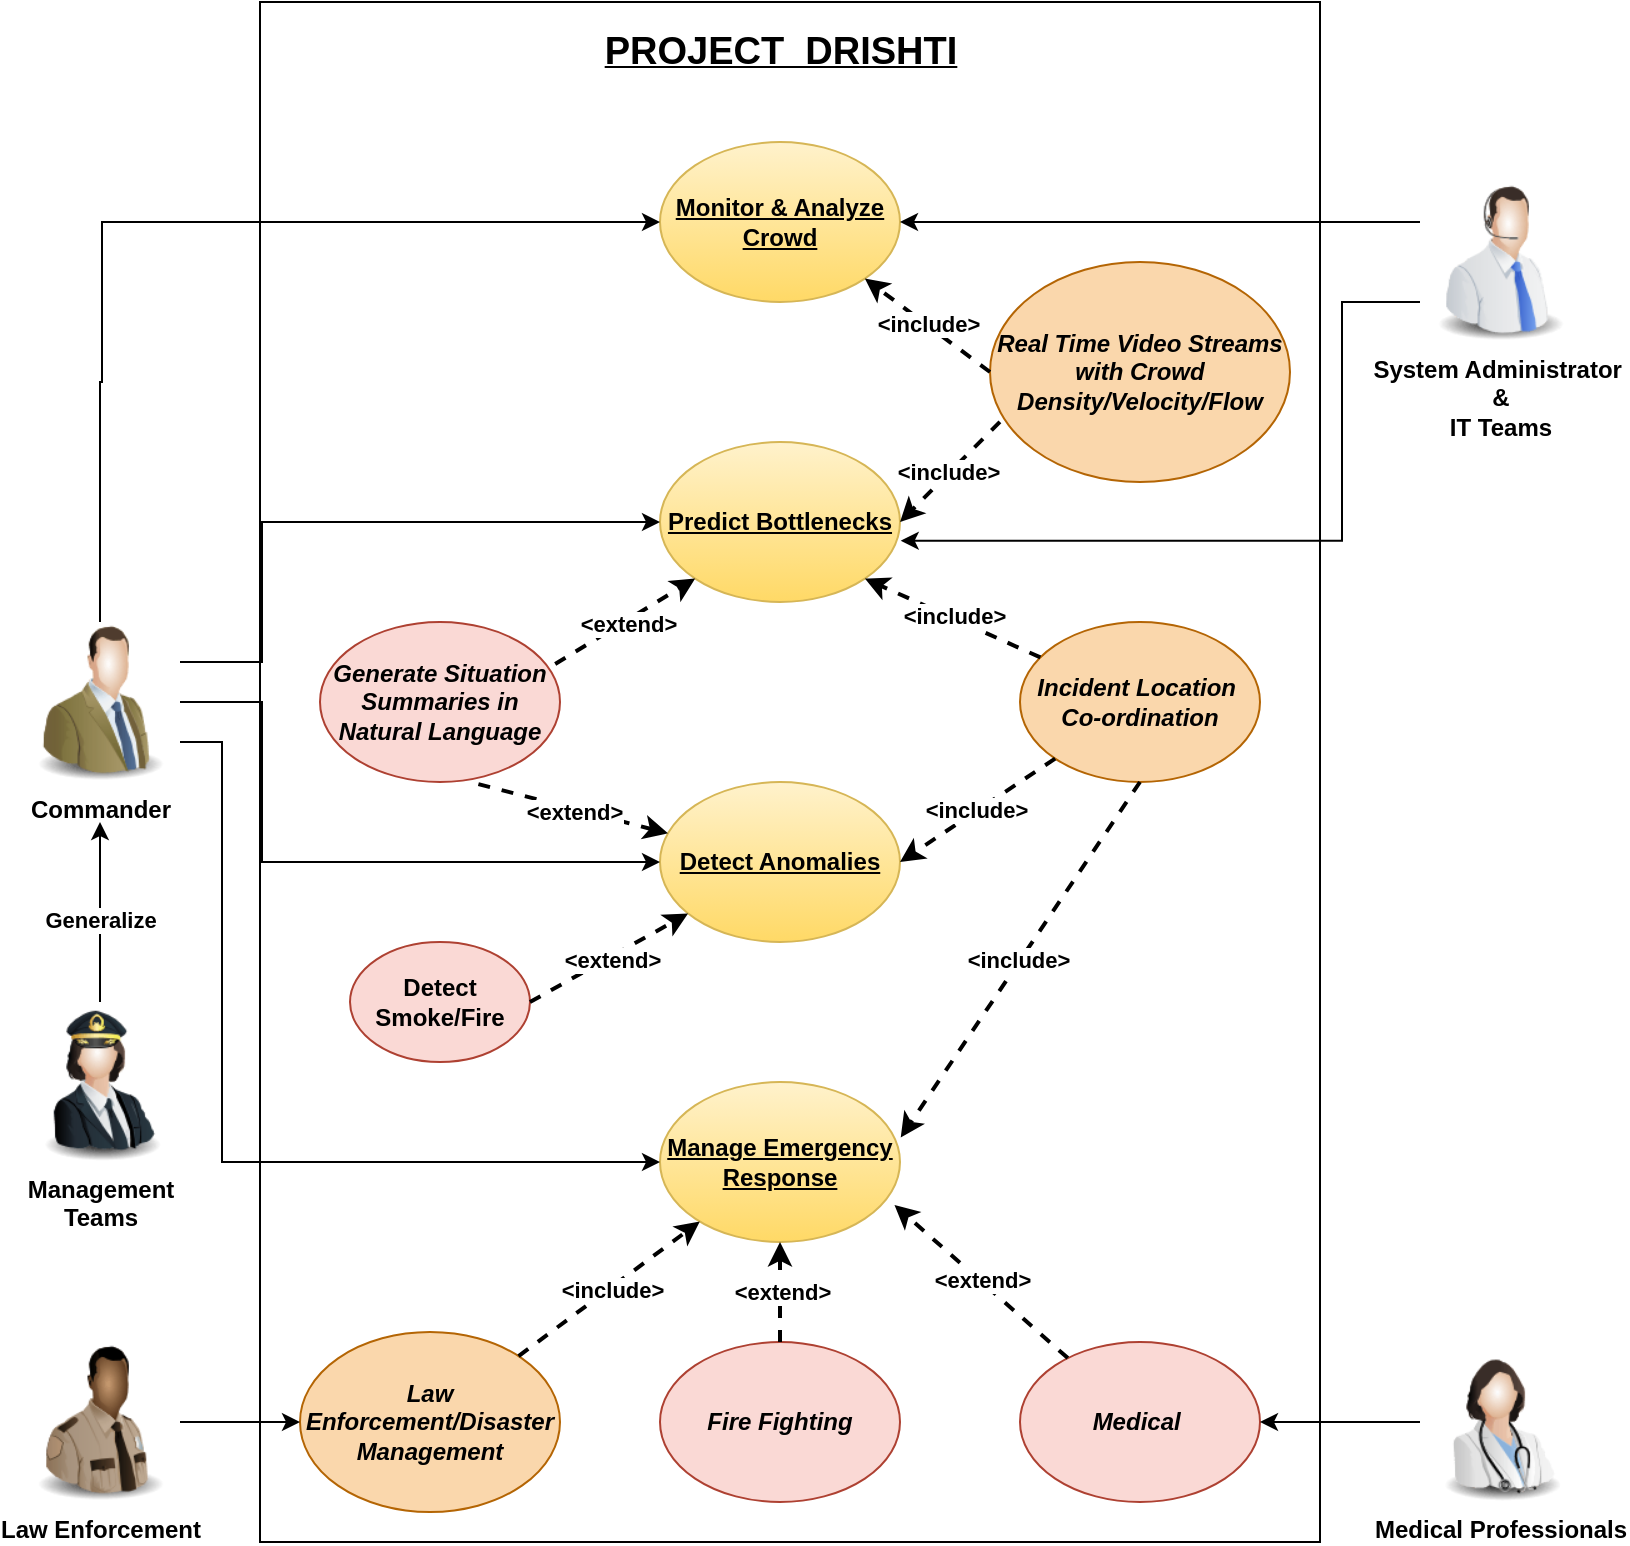 <mxfile version="27.2.0">
  <diagram name="Page-1" id="cNQ3jGSSwMzKaeNfMzMZ">
    <mxGraphModel dx="1042" dy="1662" grid="1" gridSize="10" guides="1" tooltips="1" connect="1" arrows="1" fold="1" page="1" pageScale="1" pageWidth="850" pageHeight="1100" math="0" shadow="0">
      <root>
        <mxCell id="0" />
        <mxCell id="1" parent="0" />
        <mxCell id="q2KytA-D3xJXwT2xgLaa-54" value="" style="rounded=0;whiteSpace=wrap;html=1;" vertex="1" parent="1">
          <mxGeometry x="140" y="-30" width="530" height="770" as="geometry" />
        </mxCell>
        <mxCell id="q2KytA-D3xJXwT2xgLaa-1" value="&lt;b&gt;&lt;u&gt;Monitor &amp;amp; Analyze&lt;/u&gt;&lt;/b&gt;&lt;div&gt;&lt;b&gt;&lt;u&gt;Crowd&lt;/u&gt;&lt;/b&gt;&lt;/div&gt;" style="ellipse;whiteSpace=wrap;html=1;fillColor=#fff2cc;gradientColor=#ffd966;strokeColor=#d6b656;" vertex="1" parent="1">
          <mxGeometry x="340" y="40" width="120" height="80" as="geometry" />
        </mxCell>
        <mxCell id="q2KytA-D3xJXwT2xgLaa-2" value="&lt;b&gt;&lt;u&gt;Predict Bottlenecks&lt;/u&gt;&lt;/b&gt;" style="ellipse;whiteSpace=wrap;html=1;fillColor=#fff2cc;gradientColor=#ffd966;strokeColor=#d6b656;" vertex="1" parent="1">
          <mxGeometry x="340" y="190" width="120" height="80" as="geometry" />
        </mxCell>
        <mxCell id="q2KytA-D3xJXwT2xgLaa-3" value="&lt;b&gt;&lt;u&gt;Detect Anomalies&lt;/u&gt;&lt;/b&gt;" style="ellipse;whiteSpace=wrap;html=1;fillColor=#fff2cc;gradientColor=#ffd966;strokeColor=#d6b656;" vertex="1" parent="1">
          <mxGeometry x="340" y="360" width="120" height="80" as="geometry" />
        </mxCell>
        <mxCell id="q2KytA-D3xJXwT2xgLaa-4" value="&lt;b&gt;&lt;u&gt;Manage Emergency Response&lt;/u&gt;&lt;/b&gt;" style="ellipse;whiteSpace=wrap;html=1;fillColor=#fff2cc;gradientColor=#ffd966;strokeColor=#d6b656;" vertex="1" parent="1">
          <mxGeometry x="340" y="510" width="120" height="80" as="geometry" />
        </mxCell>
        <mxCell id="q2KytA-D3xJXwT2xgLaa-5" value="&lt;b&gt;&lt;i&gt;Generate Situation Summaries in Natural Language&lt;/i&gt;&lt;/b&gt;" style="ellipse;whiteSpace=wrap;html=1;fillColor=#fad9d5;strokeColor=#ae4132;" vertex="1" parent="1">
          <mxGeometry x="170" y="280" width="120" height="80" as="geometry" />
        </mxCell>
        <mxCell id="q2KytA-D3xJXwT2xgLaa-6" value="&lt;b&gt;&lt;i&gt;Incident Location&amp;nbsp;&lt;/i&gt;&lt;/b&gt;&lt;div&gt;&lt;b&gt;&lt;i&gt;Co-ordination&lt;/i&gt;&lt;/b&gt;&lt;/div&gt;" style="ellipse;whiteSpace=wrap;html=1;fillColor=#fad7ac;strokeColor=#b46504;" vertex="1" parent="1">
          <mxGeometry x="520" y="280" width="120" height="80" as="geometry" />
        </mxCell>
        <mxCell id="q2KytA-D3xJXwT2xgLaa-7" value="&lt;b&gt;&lt;i&gt;Medical&amp;nbsp;&lt;/i&gt;&lt;/b&gt;" style="ellipse;whiteSpace=wrap;html=1;fillColor=#fad9d5;strokeColor=#ae4132;" vertex="1" parent="1">
          <mxGeometry x="520" y="640" width="120" height="80" as="geometry" />
        </mxCell>
        <mxCell id="q2KytA-D3xJXwT2xgLaa-8" value="&lt;b&gt;&lt;i&gt;Fire Fighting&lt;/i&gt;&lt;/b&gt;" style="ellipse;whiteSpace=wrap;html=1;fillColor=#fad9d5;strokeColor=#ae4132;" vertex="1" parent="1">
          <mxGeometry x="340" y="640" width="120" height="80" as="geometry" />
        </mxCell>
        <mxCell id="q2KytA-D3xJXwT2xgLaa-9" value="&lt;b&gt;&lt;i&gt;Law Enforcement/Disaster Management&lt;/i&gt;&lt;/b&gt;" style="ellipse;whiteSpace=wrap;html=1;fillColor=#fad7ac;strokeColor=#b46504;" vertex="1" parent="1">
          <mxGeometry x="160" y="635" width="130" height="90" as="geometry" />
        </mxCell>
        <mxCell id="q2KytA-D3xJXwT2xgLaa-10" value="" style="endArrow=classic;html=1;rounded=0;entryX=1.003;entryY=0.347;entryDx=0;entryDy=0;entryPerimeter=0;exitX=0.5;exitY=1;exitDx=0;exitDy=0;dashed=1;strokeWidth=2;" edge="1" parent="1" source="q2KytA-D3xJXwT2xgLaa-6" target="q2KytA-D3xJXwT2xgLaa-4">
          <mxGeometry width="50" height="50" relative="1" as="geometry">
            <mxPoint x="570" y="460" as="sourcePoint" />
            <mxPoint x="620" y="410" as="targetPoint" />
            <Array as="points" />
          </mxGeometry>
        </mxCell>
        <mxCell id="q2KytA-D3xJXwT2xgLaa-12" value="&lt;b&gt;&amp;lt;include&amp;gt;&lt;/b&gt;" style="edgeLabel;html=1;align=center;verticalAlign=middle;resizable=0;points=[];" vertex="1" connectable="0" parent="q2KytA-D3xJXwT2xgLaa-10">
          <mxGeometry x="0.01" y="-1" relative="1" as="geometry">
            <mxPoint as="offset" />
          </mxGeometry>
        </mxCell>
        <mxCell id="q2KytA-D3xJXwT2xgLaa-13" value="&lt;b&gt;&lt;i&gt;Real Time Video Streams with Crowd Density/Velocity/Flow&lt;/i&gt;&lt;/b&gt;" style="ellipse;whiteSpace=wrap;html=1;fillColor=#fad7ac;strokeColor=#b46504;" vertex="1" parent="1">
          <mxGeometry x="505" y="100" width="150" height="110" as="geometry" />
        </mxCell>
        <mxCell id="q2KytA-D3xJXwT2xgLaa-14" value="" style="endArrow=classic;html=1;rounded=0;exitX=0.66;exitY=1.013;exitDx=0;exitDy=0;dashed=1;strokeWidth=2;exitPerimeter=0;" edge="1" parent="1" source="q2KytA-D3xJXwT2xgLaa-5" target="q2KytA-D3xJXwT2xgLaa-3">
          <mxGeometry width="50" height="50" relative="1" as="geometry">
            <mxPoint x="330" y="260" as="sourcePoint" />
            <mxPoint x="210" y="438" as="targetPoint" />
            <Array as="points" />
          </mxGeometry>
        </mxCell>
        <mxCell id="q2KytA-D3xJXwT2xgLaa-15" value="&lt;b&gt;&amp;lt;extend&amp;gt;&lt;/b&gt;" style="edgeLabel;html=1;align=center;verticalAlign=middle;resizable=0;points=[];" vertex="1" connectable="0" parent="q2KytA-D3xJXwT2xgLaa-14">
          <mxGeometry x="0.01" y="-1" relative="1" as="geometry">
            <mxPoint as="offset" />
          </mxGeometry>
        </mxCell>
        <mxCell id="q2KytA-D3xJXwT2xgLaa-16" value="" style="endArrow=classic;html=1;rounded=0;entryX=1;entryY=0.5;entryDx=0;entryDy=0;dashed=1;strokeWidth=2;" edge="1" parent="1" source="q2KytA-D3xJXwT2xgLaa-6" target="q2KytA-D3xJXwT2xgLaa-3">
          <mxGeometry width="50" height="50" relative="1" as="geometry">
            <mxPoint x="500" y="311" as="sourcePoint" />
            <mxPoint x="380" y="489" as="targetPoint" />
            <Array as="points" />
          </mxGeometry>
        </mxCell>
        <mxCell id="q2KytA-D3xJXwT2xgLaa-17" value="&lt;b&gt;&amp;lt;include&amp;gt;&lt;/b&gt;" style="edgeLabel;html=1;align=center;verticalAlign=middle;resizable=0;points=[];" vertex="1" connectable="0" parent="q2KytA-D3xJXwT2xgLaa-16">
          <mxGeometry x="0.01" y="-1" relative="1" as="geometry">
            <mxPoint as="offset" />
          </mxGeometry>
        </mxCell>
        <mxCell id="q2KytA-D3xJXwT2xgLaa-18" value="" style="endArrow=classic;html=1;rounded=0;entryX=1;entryY=1;entryDx=0;entryDy=0;exitX=0;exitY=0.5;exitDx=0;exitDy=0;dashed=1;strokeWidth=2;" edge="1" parent="1" source="q2KytA-D3xJXwT2xgLaa-13" target="q2KytA-D3xJXwT2xgLaa-1">
          <mxGeometry width="50" height="50" relative="1" as="geometry">
            <mxPoint x="485" y="130" as="sourcePoint" />
            <mxPoint x="365" y="308" as="targetPoint" />
            <Array as="points" />
          </mxGeometry>
        </mxCell>
        <mxCell id="q2KytA-D3xJXwT2xgLaa-19" value="&lt;b&gt;&amp;lt;include&amp;gt;&lt;/b&gt;" style="edgeLabel;html=1;align=center;verticalAlign=middle;resizable=0;points=[];" vertex="1" connectable="0" parent="q2KytA-D3xJXwT2xgLaa-18">
          <mxGeometry x="0.01" y="-1" relative="1" as="geometry">
            <mxPoint as="offset" />
          </mxGeometry>
        </mxCell>
        <mxCell id="q2KytA-D3xJXwT2xgLaa-20" value="" style="endArrow=classic;html=1;rounded=0;entryX=1;entryY=0.5;entryDx=0;entryDy=0;exitX=0.033;exitY=0.727;exitDx=0;exitDy=0;dashed=1;strokeWidth=2;exitPerimeter=0;" edge="1" parent="1" source="q2KytA-D3xJXwT2xgLaa-13" target="q2KytA-D3xJXwT2xgLaa-2">
          <mxGeometry width="50" height="50" relative="1" as="geometry">
            <mxPoint x="485" y="160" as="sourcePoint" />
            <mxPoint x="365" y="338" as="targetPoint" />
            <Array as="points" />
          </mxGeometry>
        </mxCell>
        <mxCell id="q2KytA-D3xJXwT2xgLaa-21" value="&lt;b&gt;&amp;lt;include&amp;gt;&lt;/b&gt;" style="edgeLabel;html=1;align=center;verticalAlign=middle;resizable=0;points=[];" vertex="1" connectable="0" parent="q2KytA-D3xJXwT2xgLaa-20">
          <mxGeometry x="0.01" y="-1" relative="1" as="geometry">
            <mxPoint as="offset" />
          </mxGeometry>
        </mxCell>
        <mxCell id="q2KytA-D3xJXwT2xgLaa-22" value="" style="endArrow=classic;html=1;rounded=0;entryX=1;entryY=1;entryDx=0;entryDy=0;dashed=1;strokeWidth=2;" edge="1" parent="1" source="q2KytA-D3xJXwT2xgLaa-6" target="q2KytA-D3xJXwT2xgLaa-2">
          <mxGeometry width="50" height="50" relative="1" as="geometry">
            <mxPoint x="485" y="170" as="sourcePoint" />
            <mxPoint x="365" y="348" as="targetPoint" />
            <Array as="points" />
          </mxGeometry>
        </mxCell>
        <mxCell id="q2KytA-D3xJXwT2xgLaa-23" value="&lt;b&gt;&amp;lt;include&amp;gt;&lt;/b&gt;" style="edgeLabel;html=1;align=center;verticalAlign=middle;resizable=0;points=[];" vertex="1" connectable="0" parent="q2KytA-D3xJXwT2xgLaa-22">
          <mxGeometry x="0.01" y="-1" relative="1" as="geometry">
            <mxPoint as="offset" />
          </mxGeometry>
        </mxCell>
        <mxCell id="q2KytA-D3xJXwT2xgLaa-25" style="edgeStyle=orthogonalEdgeStyle;rounded=0;orthogonalLoop=1;jettySize=auto;html=1;entryX=0;entryY=0.5;entryDx=0;entryDy=0;" edge="1" parent="1" source="q2KytA-D3xJXwT2xgLaa-24" target="q2KytA-D3xJXwT2xgLaa-1">
          <mxGeometry relative="1" as="geometry">
            <mxPoint x="60" y="70" as="targetPoint" />
            <Array as="points">
              <mxPoint x="60" y="160" />
              <mxPoint x="61" y="160" />
              <mxPoint x="61" y="80" />
            </Array>
          </mxGeometry>
        </mxCell>
        <mxCell id="q2KytA-D3xJXwT2xgLaa-26" style="edgeStyle=orthogonalEdgeStyle;rounded=0;orthogonalLoop=1;jettySize=auto;html=1;exitX=1;exitY=0.25;exitDx=0;exitDy=0;entryX=0;entryY=0.5;entryDx=0;entryDy=0;" edge="1" parent="1" source="q2KytA-D3xJXwT2xgLaa-24" target="q2KytA-D3xJXwT2xgLaa-2">
          <mxGeometry relative="1" as="geometry">
            <mxPoint x="140" y="220" as="targetPoint" />
            <Array as="points">
              <mxPoint x="141" y="300" />
              <mxPoint x="141" y="230" />
            </Array>
          </mxGeometry>
        </mxCell>
        <mxCell id="q2KytA-D3xJXwT2xgLaa-28" style="edgeStyle=orthogonalEdgeStyle;rounded=0;orthogonalLoop=1;jettySize=auto;html=1;entryX=0;entryY=0.5;entryDx=0;entryDy=0;" edge="1" parent="1" source="q2KytA-D3xJXwT2xgLaa-24" target="q2KytA-D3xJXwT2xgLaa-3">
          <mxGeometry relative="1" as="geometry">
            <mxPoint x="140" y="410" as="targetPoint" />
            <Array as="points">
              <mxPoint x="141" y="320" />
              <mxPoint x="141" y="400" />
            </Array>
          </mxGeometry>
        </mxCell>
        <mxCell id="q2KytA-D3xJXwT2xgLaa-29" style="edgeStyle=orthogonalEdgeStyle;rounded=0;orthogonalLoop=1;jettySize=auto;html=1;exitX=1;exitY=0.75;exitDx=0;exitDy=0;entryX=0;entryY=0.5;entryDx=0;entryDy=0;" edge="1" parent="1" source="q2KytA-D3xJXwT2xgLaa-24" target="q2KytA-D3xJXwT2xgLaa-4">
          <mxGeometry relative="1" as="geometry">
            <mxPoint x="120" y="560" as="targetPoint" />
            <Array as="points">
              <mxPoint x="121" y="340" />
              <mxPoint x="121" y="550" />
            </Array>
          </mxGeometry>
        </mxCell>
        <mxCell id="q2KytA-D3xJXwT2xgLaa-24" value="&lt;b&gt;Commander&lt;/b&gt;" style="image;html=1;image=img/lib/clip_art/people/Suit_Man_Green_128x128.png" vertex="1" parent="1">
          <mxGeometry x="20" y="280" width="80" height="80" as="geometry" />
        </mxCell>
        <mxCell id="q2KytA-D3xJXwT2xgLaa-31" style="edgeStyle=orthogonalEdgeStyle;rounded=0;orthogonalLoop=1;jettySize=auto;html=1;entryX=1;entryY=0.5;entryDx=0;entryDy=0;" edge="1" parent="1" source="q2KytA-D3xJXwT2xgLaa-30" target="q2KytA-D3xJXwT2xgLaa-7">
          <mxGeometry relative="1" as="geometry" />
        </mxCell>
        <mxCell id="q2KytA-D3xJXwT2xgLaa-30" value="&lt;b&gt;Medical Professionals&lt;/b&gt;" style="image;html=1;image=img/lib/clip_art/people/Doctor_Woman_128x128.png" vertex="1" parent="1">
          <mxGeometry x="720" y="640" width="80" height="80" as="geometry" />
        </mxCell>
        <mxCell id="q2KytA-D3xJXwT2xgLaa-37" style="edgeStyle=orthogonalEdgeStyle;rounded=0;orthogonalLoop=1;jettySize=auto;html=1;entryX=0;entryY=0.5;entryDx=0;entryDy=0;" edge="1" parent="1" source="q2KytA-D3xJXwT2xgLaa-32" target="q2KytA-D3xJXwT2xgLaa-9">
          <mxGeometry relative="1" as="geometry" />
        </mxCell>
        <mxCell id="q2KytA-D3xJXwT2xgLaa-32" value="&lt;b&gt;Law Enforcement&lt;/b&gt;" style="image;html=1;image=img/lib/clip_art/people/Security_Man_Black_128x128.png" vertex="1" parent="1">
          <mxGeometry x="20" y="640" width="80" height="80" as="geometry" />
        </mxCell>
        <mxCell id="q2KytA-D3xJXwT2xgLaa-36" style="edgeStyle=orthogonalEdgeStyle;rounded=0;orthogonalLoop=1;jettySize=auto;html=1;" edge="1" parent="1" source="q2KytA-D3xJXwT2xgLaa-33">
          <mxGeometry relative="1" as="geometry">
            <mxPoint x="60" y="380" as="targetPoint" />
          </mxGeometry>
        </mxCell>
        <mxCell id="q2KytA-D3xJXwT2xgLaa-38" value="&lt;b&gt;Generalize&lt;/b&gt;" style="edgeLabel;html=1;align=center;verticalAlign=middle;resizable=0;points=[];" vertex="1" connectable="0" parent="q2KytA-D3xJXwT2xgLaa-36">
          <mxGeometry x="-0.094" relative="1" as="geometry">
            <mxPoint as="offset" />
          </mxGeometry>
        </mxCell>
        <mxCell id="q2KytA-D3xJXwT2xgLaa-33" value="&lt;div&gt;&lt;b&gt;Management&lt;br&gt;Teams&lt;/b&gt;&lt;/div&gt;" style="image;html=1;image=img/lib/clip_art/people/Pilot_Woman_128x128.png" vertex="1" parent="1">
          <mxGeometry x="20" y="470" width="80" height="80" as="geometry" />
        </mxCell>
        <mxCell id="q2KytA-D3xJXwT2xgLaa-40" style="edgeStyle=orthogonalEdgeStyle;rounded=0;orthogonalLoop=1;jettySize=auto;html=1;entryX=1;entryY=0.5;entryDx=0;entryDy=0;" edge="1" parent="1" source="q2KytA-D3xJXwT2xgLaa-39" target="q2KytA-D3xJXwT2xgLaa-1">
          <mxGeometry relative="1" as="geometry">
            <Array as="points">
              <mxPoint x="660" y="80" />
              <mxPoint x="660" y="80" />
            </Array>
          </mxGeometry>
        </mxCell>
        <mxCell id="q2KytA-D3xJXwT2xgLaa-44" style="edgeStyle=orthogonalEdgeStyle;rounded=0;orthogonalLoop=1;jettySize=auto;html=1;exitX=0;exitY=0.75;exitDx=0;exitDy=0;entryX=1.003;entryY=0.617;entryDx=0;entryDy=0;entryPerimeter=0;" edge="1" parent="1" source="q2KytA-D3xJXwT2xgLaa-39" target="q2KytA-D3xJXwT2xgLaa-2">
          <mxGeometry relative="1" as="geometry">
            <mxPoint x="680" y="240" as="targetPoint" />
            <Array as="points">
              <mxPoint x="681" y="120" />
              <mxPoint x="681" y="239" />
            </Array>
          </mxGeometry>
        </mxCell>
        <mxCell id="q2KytA-D3xJXwT2xgLaa-39" value="&lt;b&gt;System Administrator&amp;nbsp;&lt;br&gt;&amp;amp;&lt;br&gt;IT Teams&lt;/b&gt;" style="image;html=1;image=img/lib/clip_art/people/Telesales_Man_128x128.png" vertex="1" parent="1">
          <mxGeometry x="720" y="60" width="80" height="80" as="geometry" />
        </mxCell>
        <mxCell id="q2KytA-D3xJXwT2xgLaa-41" value="" style="endArrow=classic;html=1;rounded=0;dashed=1;strokeWidth=2;entryX=0;entryY=1;entryDx=0;entryDy=0;exitX=0.98;exitY=0.263;exitDx=0;exitDy=0;exitPerimeter=0;" edge="1" parent="1" source="q2KytA-D3xJXwT2xgLaa-5" target="q2KytA-D3xJXwT2xgLaa-2">
          <mxGeometry width="50" height="50" relative="1" as="geometry">
            <mxPoint x="350" y="320" as="sourcePoint" />
            <mxPoint x="447.5" y="315" as="targetPoint" />
            <Array as="points" />
          </mxGeometry>
        </mxCell>
        <mxCell id="q2KytA-D3xJXwT2xgLaa-42" value="&lt;b&gt;&amp;lt;extend&amp;gt;&lt;/b&gt;" style="edgeLabel;html=1;align=center;verticalAlign=middle;resizable=0;points=[];" vertex="1" connectable="0" parent="q2KytA-D3xJXwT2xgLaa-41">
          <mxGeometry x="0.01" y="-1" relative="1" as="geometry">
            <mxPoint as="offset" />
          </mxGeometry>
        </mxCell>
        <mxCell id="q2KytA-D3xJXwT2xgLaa-45" value="" style="endArrow=classic;html=1;rounded=0;dashed=1;strokeWidth=2;entryX=0.977;entryY=0.768;entryDx=0;entryDy=0;entryPerimeter=0;" edge="1" parent="1" source="q2KytA-D3xJXwT2xgLaa-7" target="q2KytA-D3xJXwT2xgLaa-4">
          <mxGeometry width="50" height="50" relative="1" as="geometry">
            <mxPoint x="470" y="603" as="sourcePoint" />
            <mxPoint x="540" y="570" as="targetPoint" />
            <Array as="points" />
          </mxGeometry>
        </mxCell>
        <mxCell id="q2KytA-D3xJXwT2xgLaa-46" value="&lt;b&gt;&amp;lt;extend&amp;gt;&lt;/b&gt;" style="edgeLabel;html=1;align=center;verticalAlign=middle;resizable=0;points=[];" vertex="1" connectable="0" parent="q2KytA-D3xJXwT2xgLaa-45">
          <mxGeometry x="0.01" y="-1" relative="1" as="geometry">
            <mxPoint as="offset" />
          </mxGeometry>
        </mxCell>
        <mxCell id="q2KytA-D3xJXwT2xgLaa-47" value="" style="endArrow=classic;html=1;rounded=0;dashed=1;strokeWidth=2;entryX=0.5;entryY=1;entryDx=0;entryDy=0;exitX=0.5;exitY=0;exitDx=0;exitDy=0;" edge="1" parent="1" source="q2KytA-D3xJXwT2xgLaa-8" target="q2KytA-D3xJXwT2xgLaa-4">
          <mxGeometry width="50" height="50" relative="1" as="geometry">
            <mxPoint x="300" y="653" as="sourcePoint" />
            <mxPoint x="370" y="610" as="targetPoint" />
            <Array as="points" />
          </mxGeometry>
        </mxCell>
        <mxCell id="q2KytA-D3xJXwT2xgLaa-48" value="&lt;b&gt;&amp;lt;extend&amp;gt;&lt;/b&gt;" style="edgeLabel;html=1;align=center;verticalAlign=middle;resizable=0;points=[];" vertex="1" connectable="0" parent="q2KytA-D3xJXwT2xgLaa-47">
          <mxGeometry x="0.01" y="-1" relative="1" as="geometry">
            <mxPoint as="offset" />
          </mxGeometry>
        </mxCell>
        <mxCell id="q2KytA-D3xJXwT2xgLaa-49" value="" style="endArrow=classic;html=1;rounded=0;dashed=1;strokeWidth=2;" edge="1" parent="1" source="q2KytA-D3xJXwT2xgLaa-9" target="q2KytA-D3xJXwT2xgLaa-4">
          <mxGeometry width="50" height="50" relative="1" as="geometry">
            <mxPoint x="350" y="620" as="sourcePoint" />
            <mxPoint x="230" y="798" as="targetPoint" />
            <Array as="points" />
          </mxGeometry>
        </mxCell>
        <mxCell id="q2KytA-D3xJXwT2xgLaa-50" value="&lt;b&gt;&amp;lt;include&amp;gt;&lt;/b&gt;" style="edgeLabel;html=1;align=center;verticalAlign=middle;resizable=0;points=[];" vertex="1" connectable="0" parent="q2KytA-D3xJXwT2xgLaa-49">
          <mxGeometry x="0.01" y="-1" relative="1" as="geometry">
            <mxPoint as="offset" />
          </mxGeometry>
        </mxCell>
        <mxCell id="q2KytA-D3xJXwT2xgLaa-51" value="&lt;b&gt;Detect Smoke/Fire&lt;/b&gt;" style="ellipse;whiteSpace=wrap;html=1;fillColor=#fad9d5;strokeColor=#ae4132;" vertex="1" parent="1">
          <mxGeometry x="185" y="440" width="90" height="60" as="geometry" />
        </mxCell>
        <mxCell id="q2KytA-D3xJXwT2xgLaa-52" value="" style="endArrow=classic;html=1;rounded=0;dashed=1;strokeWidth=2;exitX=1;exitY=0.5;exitDx=0;exitDy=0;" edge="1" parent="1" source="q2KytA-D3xJXwT2xgLaa-51" target="q2KytA-D3xJXwT2xgLaa-3">
          <mxGeometry width="50" height="50" relative="1" as="geometry">
            <mxPoint x="330" y="495" as="sourcePoint" />
            <mxPoint x="330" y="445" as="targetPoint" />
            <Array as="points" />
          </mxGeometry>
        </mxCell>
        <mxCell id="q2KytA-D3xJXwT2xgLaa-53" value="&lt;b&gt;&amp;lt;extend&amp;gt;&lt;/b&gt;" style="edgeLabel;html=1;align=center;verticalAlign=middle;resizable=0;points=[];" vertex="1" connectable="0" parent="q2KytA-D3xJXwT2xgLaa-52">
          <mxGeometry x="0.01" y="-1" relative="1" as="geometry">
            <mxPoint as="offset" />
          </mxGeometry>
        </mxCell>
        <mxCell id="q2KytA-D3xJXwT2xgLaa-59" value="&lt;font style=&quot;font-size: 19px;&quot;&gt;&lt;b style=&quot;&quot;&gt;&lt;u&gt;PROJECT&amp;nbsp; DRISHTI&lt;/u&gt;&lt;/b&gt;&lt;/font&gt;" style="text;html=1;align=center;verticalAlign=middle;resizable=0;points=[];autosize=1;strokeColor=none;fillColor=none;" vertex="1" parent="1">
          <mxGeometry x="300" y="-25" width="200" height="40" as="geometry" />
        </mxCell>
      </root>
    </mxGraphModel>
  </diagram>
</mxfile>
